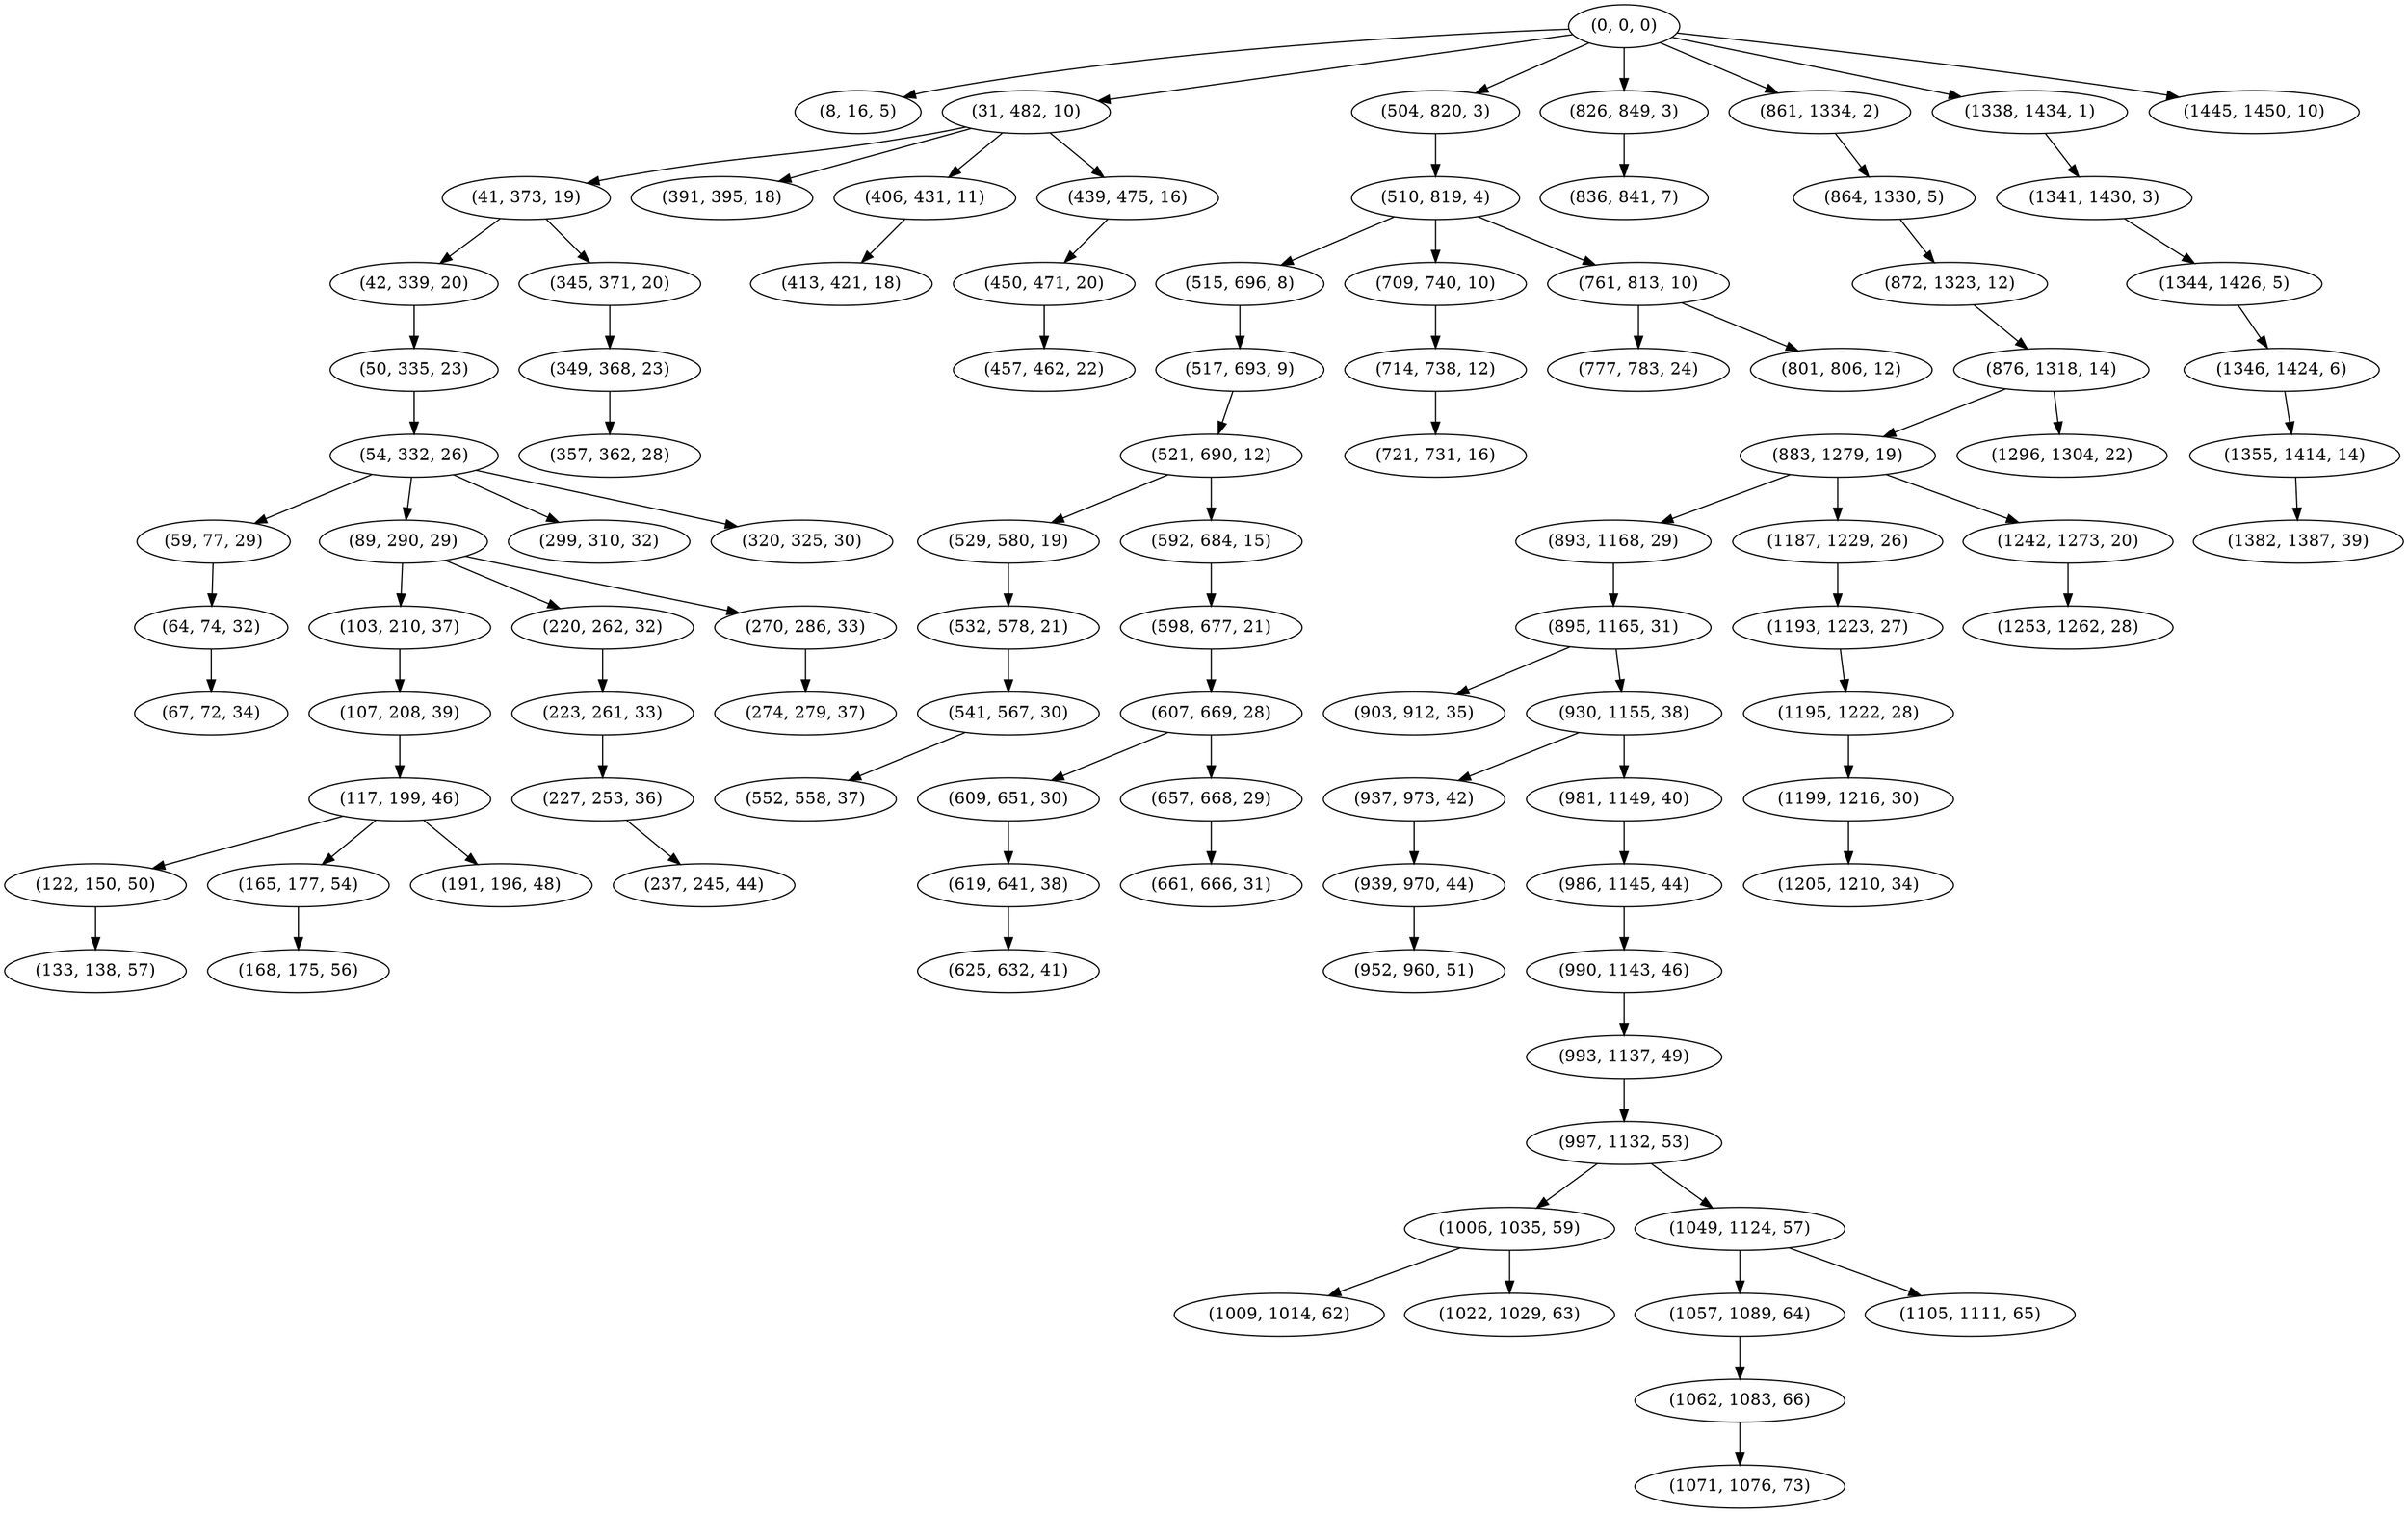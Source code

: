 digraph tree {
    "(0, 0, 0)";
    "(8, 16, 5)";
    "(31, 482, 10)";
    "(41, 373, 19)";
    "(42, 339, 20)";
    "(50, 335, 23)";
    "(54, 332, 26)";
    "(59, 77, 29)";
    "(64, 74, 32)";
    "(67, 72, 34)";
    "(89, 290, 29)";
    "(103, 210, 37)";
    "(107, 208, 39)";
    "(117, 199, 46)";
    "(122, 150, 50)";
    "(133, 138, 57)";
    "(165, 177, 54)";
    "(168, 175, 56)";
    "(191, 196, 48)";
    "(220, 262, 32)";
    "(223, 261, 33)";
    "(227, 253, 36)";
    "(237, 245, 44)";
    "(270, 286, 33)";
    "(274, 279, 37)";
    "(299, 310, 32)";
    "(320, 325, 30)";
    "(345, 371, 20)";
    "(349, 368, 23)";
    "(357, 362, 28)";
    "(391, 395, 18)";
    "(406, 431, 11)";
    "(413, 421, 18)";
    "(439, 475, 16)";
    "(450, 471, 20)";
    "(457, 462, 22)";
    "(504, 820, 3)";
    "(510, 819, 4)";
    "(515, 696, 8)";
    "(517, 693, 9)";
    "(521, 690, 12)";
    "(529, 580, 19)";
    "(532, 578, 21)";
    "(541, 567, 30)";
    "(552, 558, 37)";
    "(592, 684, 15)";
    "(598, 677, 21)";
    "(607, 669, 28)";
    "(609, 651, 30)";
    "(619, 641, 38)";
    "(625, 632, 41)";
    "(657, 668, 29)";
    "(661, 666, 31)";
    "(709, 740, 10)";
    "(714, 738, 12)";
    "(721, 731, 16)";
    "(761, 813, 10)";
    "(777, 783, 24)";
    "(801, 806, 12)";
    "(826, 849, 3)";
    "(836, 841, 7)";
    "(861, 1334, 2)";
    "(864, 1330, 5)";
    "(872, 1323, 12)";
    "(876, 1318, 14)";
    "(883, 1279, 19)";
    "(893, 1168, 29)";
    "(895, 1165, 31)";
    "(903, 912, 35)";
    "(930, 1155, 38)";
    "(937, 973, 42)";
    "(939, 970, 44)";
    "(952, 960, 51)";
    "(981, 1149, 40)";
    "(986, 1145, 44)";
    "(990, 1143, 46)";
    "(993, 1137, 49)";
    "(997, 1132, 53)";
    "(1006, 1035, 59)";
    "(1009, 1014, 62)";
    "(1022, 1029, 63)";
    "(1049, 1124, 57)";
    "(1057, 1089, 64)";
    "(1062, 1083, 66)";
    "(1071, 1076, 73)";
    "(1105, 1111, 65)";
    "(1187, 1229, 26)";
    "(1193, 1223, 27)";
    "(1195, 1222, 28)";
    "(1199, 1216, 30)";
    "(1205, 1210, 34)";
    "(1242, 1273, 20)";
    "(1253, 1262, 28)";
    "(1296, 1304, 22)";
    "(1338, 1434, 1)";
    "(1341, 1430, 3)";
    "(1344, 1426, 5)";
    "(1346, 1424, 6)";
    "(1355, 1414, 14)";
    "(1382, 1387, 39)";
    "(1445, 1450, 10)";
    "(0, 0, 0)" -> "(8, 16, 5)";
    "(0, 0, 0)" -> "(31, 482, 10)";
    "(0, 0, 0)" -> "(504, 820, 3)";
    "(0, 0, 0)" -> "(826, 849, 3)";
    "(0, 0, 0)" -> "(861, 1334, 2)";
    "(0, 0, 0)" -> "(1338, 1434, 1)";
    "(0, 0, 0)" -> "(1445, 1450, 10)";
    "(31, 482, 10)" -> "(41, 373, 19)";
    "(31, 482, 10)" -> "(391, 395, 18)";
    "(31, 482, 10)" -> "(406, 431, 11)";
    "(31, 482, 10)" -> "(439, 475, 16)";
    "(41, 373, 19)" -> "(42, 339, 20)";
    "(41, 373, 19)" -> "(345, 371, 20)";
    "(42, 339, 20)" -> "(50, 335, 23)";
    "(50, 335, 23)" -> "(54, 332, 26)";
    "(54, 332, 26)" -> "(59, 77, 29)";
    "(54, 332, 26)" -> "(89, 290, 29)";
    "(54, 332, 26)" -> "(299, 310, 32)";
    "(54, 332, 26)" -> "(320, 325, 30)";
    "(59, 77, 29)" -> "(64, 74, 32)";
    "(64, 74, 32)" -> "(67, 72, 34)";
    "(89, 290, 29)" -> "(103, 210, 37)";
    "(89, 290, 29)" -> "(220, 262, 32)";
    "(89, 290, 29)" -> "(270, 286, 33)";
    "(103, 210, 37)" -> "(107, 208, 39)";
    "(107, 208, 39)" -> "(117, 199, 46)";
    "(117, 199, 46)" -> "(122, 150, 50)";
    "(117, 199, 46)" -> "(165, 177, 54)";
    "(117, 199, 46)" -> "(191, 196, 48)";
    "(122, 150, 50)" -> "(133, 138, 57)";
    "(165, 177, 54)" -> "(168, 175, 56)";
    "(220, 262, 32)" -> "(223, 261, 33)";
    "(223, 261, 33)" -> "(227, 253, 36)";
    "(227, 253, 36)" -> "(237, 245, 44)";
    "(270, 286, 33)" -> "(274, 279, 37)";
    "(345, 371, 20)" -> "(349, 368, 23)";
    "(349, 368, 23)" -> "(357, 362, 28)";
    "(406, 431, 11)" -> "(413, 421, 18)";
    "(439, 475, 16)" -> "(450, 471, 20)";
    "(450, 471, 20)" -> "(457, 462, 22)";
    "(504, 820, 3)" -> "(510, 819, 4)";
    "(510, 819, 4)" -> "(515, 696, 8)";
    "(510, 819, 4)" -> "(709, 740, 10)";
    "(510, 819, 4)" -> "(761, 813, 10)";
    "(515, 696, 8)" -> "(517, 693, 9)";
    "(517, 693, 9)" -> "(521, 690, 12)";
    "(521, 690, 12)" -> "(529, 580, 19)";
    "(521, 690, 12)" -> "(592, 684, 15)";
    "(529, 580, 19)" -> "(532, 578, 21)";
    "(532, 578, 21)" -> "(541, 567, 30)";
    "(541, 567, 30)" -> "(552, 558, 37)";
    "(592, 684, 15)" -> "(598, 677, 21)";
    "(598, 677, 21)" -> "(607, 669, 28)";
    "(607, 669, 28)" -> "(609, 651, 30)";
    "(607, 669, 28)" -> "(657, 668, 29)";
    "(609, 651, 30)" -> "(619, 641, 38)";
    "(619, 641, 38)" -> "(625, 632, 41)";
    "(657, 668, 29)" -> "(661, 666, 31)";
    "(709, 740, 10)" -> "(714, 738, 12)";
    "(714, 738, 12)" -> "(721, 731, 16)";
    "(761, 813, 10)" -> "(777, 783, 24)";
    "(761, 813, 10)" -> "(801, 806, 12)";
    "(826, 849, 3)" -> "(836, 841, 7)";
    "(861, 1334, 2)" -> "(864, 1330, 5)";
    "(864, 1330, 5)" -> "(872, 1323, 12)";
    "(872, 1323, 12)" -> "(876, 1318, 14)";
    "(876, 1318, 14)" -> "(883, 1279, 19)";
    "(876, 1318, 14)" -> "(1296, 1304, 22)";
    "(883, 1279, 19)" -> "(893, 1168, 29)";
    "(883, 1279, 19)" -> "(1187, 1229, 26)";
    "(883, 1279, 19)" -> "(1242, 1273, 20)";
    "(893, 1168, 29)" -> "(895, 1165, 31)";
    "(895, 1165, 31)" -> "(903, 912, 35)";
    "(895, 1165, 31)" -> "(930, 1155, 38)";
    "(930, 1155, 38)" -> "(937, 973, 42)";
    "(930, 1155, 38)" -> "(981, 1149, 40)";
    "(937, 973, 42)" -> "(939, 970, 44)";
    "(939, 970, 44)" -> "(952, 960, 51)";
    "(981, 1149, 40)" -> "(986, 1145, 44)";
    "(986, 1145, 44)" -> "(990, 1143, 46)";
    "(990, 1143, 46)" -> "(993, 1137, 49)";
    "(993, 1137, 49)" -> "(997, 1132, 53)";
    "(997, 1132, 53)" -> "(1006, 1035, 59)";
    "(997, 1132, 53)" -> "(1049, 1124, 57)";
    "(1006, 1035, 59)" -> "(1009, 1014, 62)";
    "(1006, 1035, 59)" -> "(1022, 1029, 63)";
    "(1049, 1124, 57)" -> "(1057, 1089, 64)";
    "(1049, 1124, 57)" -> "(1105, 1111, 65)";
    "(1057, 1089, 64)" -> "(1062, 1083, 66)";
    "(1062, 1083, 66)" -> "(1071, 1076, 73)";
    "(1187, 1229, 26)" -> "(1193, 1223, 27)";
    "(1193, 1223, 27)" -> "(1195, 1222, 28)";
    "(1195, 1222, 28)" -> "(1199, 1216, 30)";
    "(1199, 1216, 30)" -> "(1205, 1210, 34)";
    "(1242, 1273, 20)" -> "(1253, 1262, 28)";
    "(1338, 1434, 1)" -> "(1341, 1430, 3)";
    "(1341, 1430, 3)" -> "(1344, 1426, 5)";
    "(1344, 1426, 5)" -> "(1346, 1424, 6)";
    "(1346, 1424, 6)" -> "(1355, 1414, 14)";
    "(1355, 1414, 14)" -> "(1382, 1387, 39)";
}
